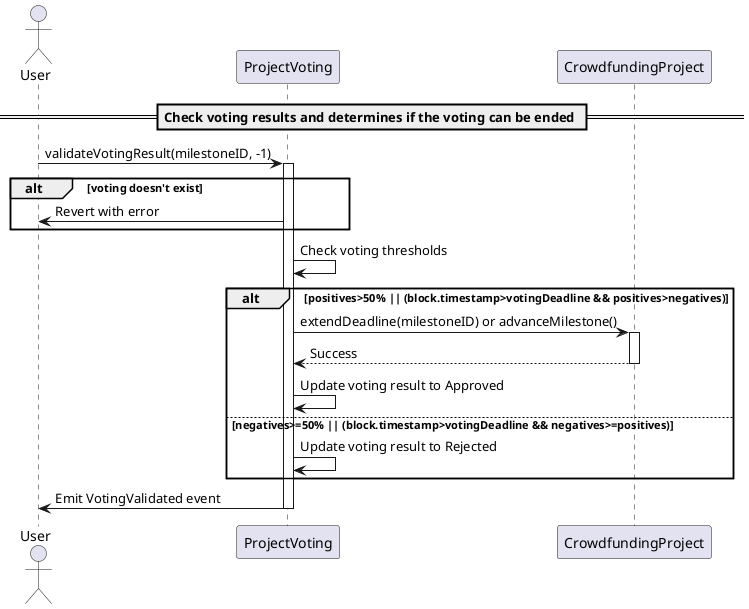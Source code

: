 @startuml
actor User
== Check voting results and determines if the voting can be ended ==
User -> ProjectVoting: validateVotingResult(milestoneID, -1)
activate ProjectVoting
alt voting doesn't exist
    ProjectVoting -> User: Revert with error
end
ProjectVoting -> ProjectVoting: Check voting thresholds
alt positives>50% || (block.timestamp>votingDeadline && positives>negatives)
    ProjectVoting -> CrowdfundingProject: extendDeadline(milestoneID) or advanceMilestone()
    activate CrowdfundingProject
    CrowdfundingProject --> ProjectVoting: Success
    deactivate CrowdfundingProject
    ProjectVoting -> ProjectVoting: Update voting result to Approved
else negatives>=50% || (block.timestamp>votingDeadline && negatives>=positives)
    ProjectVoting -> ProjectVoting: Update voting result to Rejected
end

ProjectVoting -> User: Emit VotingValidated event
deactivate ProjectVoting
@enduml